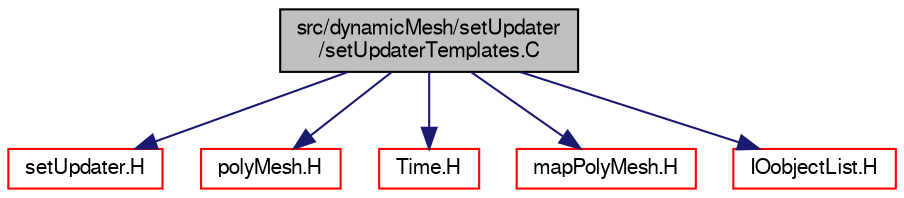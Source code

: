 digraph "src/dynamicMesh/setUpdater/setUpdaterTemplates.C"
{
  bgcolor="transparent";
  edge [fontname="FreeSans",fontsize="10",labelfontname="FreeSans",labelfontsize="10"];
  node [fontname="FreeSans",fontsize="10",shape=record];
  Node0 [label="src/dynamicMesh/setUpdater\l/setUpdaterTemplates.C",height=0.2,width=0.4,color="black", fillcolor="grey75", style="filled", fontcolor="black"];
  Node0 -> Node1 [color="midnightblue",fontsize="10",style="solid",fontname="FreeSans"];
  Node1 [label="setUpdater.H",height=0.2,width=0.4,color="red",URL="$a00842.html"];
  Node0 -> Node152 [color="midnightblue",fontsize="10",style="solid",fontname="FreeSans"];
  Node152 [label="polyMesh.H",height=0.2,width=0.4,color="red",URL="$a11630.html"];
  Node0 -> Node223 [color="midnightblue",fontsize="10",style="solid",fontname="FreeSans"];
  Node223 [label="Time.H",height=0.2,width=0.4,color="red",URL="$a09311.html"];
  Node0 -> Node258 [color="midnightblue",fontsize="10",style="solid",fontname="FreeSans"];
  Node258 [label="mapPolyMesh.H",height=0.2,width=0.4,color="red",URL="$a11597.html"];
  Node0 -> Node261 [color="midnightblue",fontsize="10",style="solid",fontname="FreeSans"];
  Node261 [label="IOobjectList.H",height=0.2,width=0.4,color="red",URL="$a09005.html"];
}
